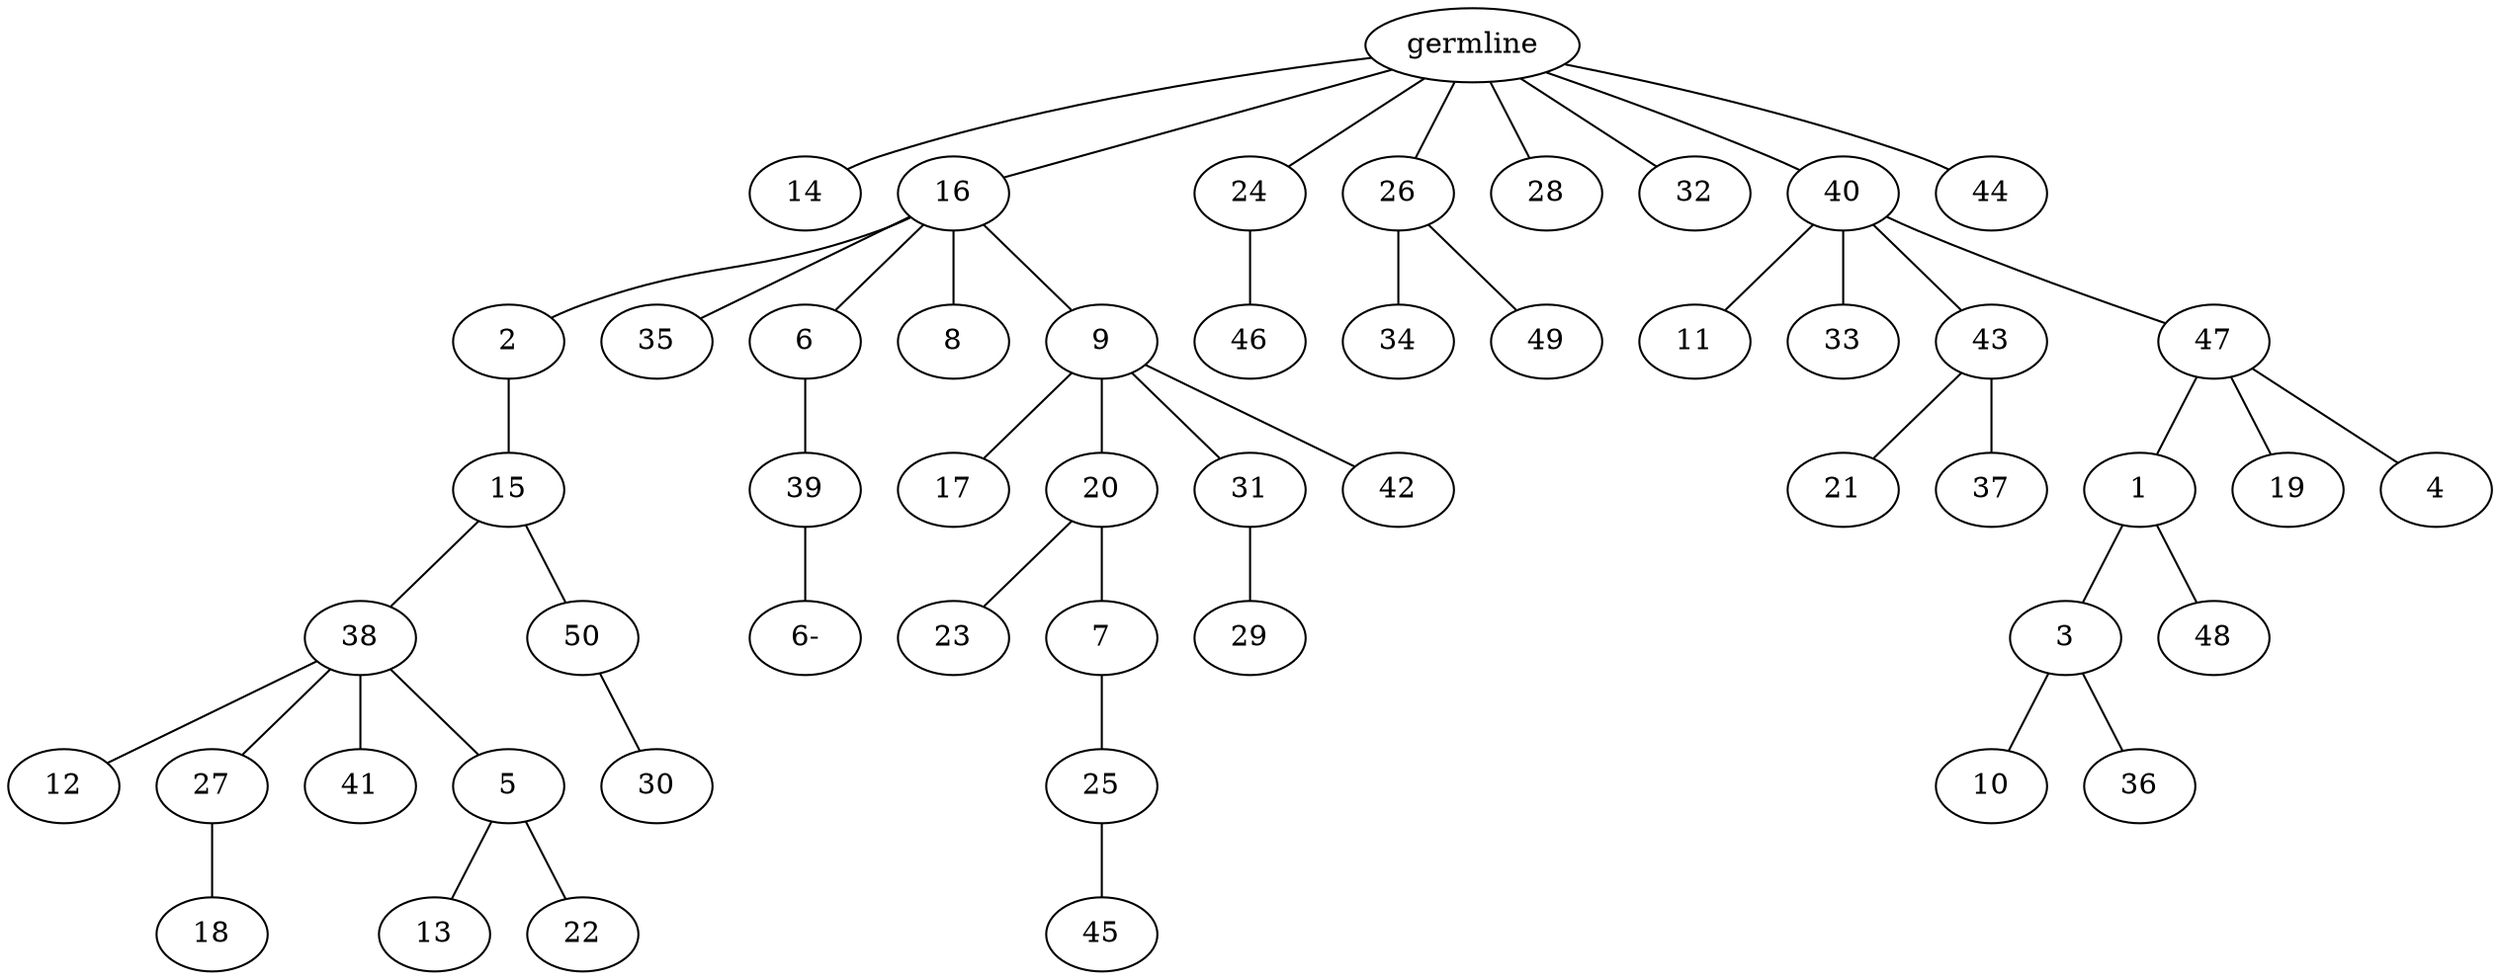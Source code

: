 graph tree {
    "140548531242992" [label="germline"];
    "140548531076976" [label="14"];
    "140548531076016" [label="16"];
    "140548531074480" [label="2"];
    "140548531076880" [label="15"];
    "140548530915312" [label="38"];
    "140548530916656" [label="12"];
    "140548530916464" [label="27"];
    "140548530916080" [label="18"];
    "140548530916368" [label="41"];
    "140548530916176" [label="5"];
    "140548530916032" [label="13"];
    "140548530917184" [label="22"];
    "140548530915984" [label="50"];
    "140548530914928" [label="30"];
    "140548531077024" [label="35"];
    "140548531076448" [label="6"];
    "140548530917136" [label="39"];
    "140548530964992" [label="6-"];
    "140548531074432" [label="8"];
    "140548531076736" [label="9"];
    "140548530917232" [label="17"];
    "140548530916848" [label="20"];
    "140548530915264" [label="23"];
    "140548530913392" [label="7"];
    "140548530916944" [label="25"];
    "140548530964560" [label="45"];
    "140548530915792" [label="31"];
    "140548530915840" [label="29"];
    "140548531112928" [label="42"];
    "140548531074048" [label="24"];
    "140548531112256" [label="46"];
    "140548531077072" [label="26"];
    "140548530915888" [label="34"];
    "140548530915408" [label="49"];
    "140548531076208" [label="28"];
    "140548530827712" [label="32"];
    "140548531076832" [label="40"];
    "140548531242752" [label="11"];
    "140548531564256" [label="33"];
    "140548531610096" [label="43"];
    "140548531242704" [label="21"];
    "140548531243328" [label="37"];
    "140548531200544" [label="47"];
    "140548531584112" [label="1"];
    "140548531242608" [label="3"];
    "140548531601312" [label="10"];
    "140548531597712" [label="36"];
    "140548531241168" [label="48"];
    "140548531152064" [label="19"];
    "140548531153408" [label="4"];
    "140548531073952" [label="44"];
    "140548531242992" -- "140548531076976";
    "140548531242992" -- "140548531076016";
    "140548531242992" -- "140548531074048";
    "140548531242992" -- "140548531077072";
    "140548531242992" -- "140548531076208";
    "140548531242992" -- "140548530827712";
    "140548531242992" -- "140548531076832";
    "140548531242992" -- "140548531073952";
    "140548531076016" -- "140548531074480";
    "140548531076016" -- "140548531077024";
    "140548531076016" -- "140548531076448";
    "140548531076016" -- "140548531074432";
    "140548531076016" -- "140548531076736";
    "140548531074480" -- "140548531076880";
    "140548531076880" -- "140548530915312";
    "140548531076880" -- "140548530915984";
    "140548530915312" -- "140548530916656";
    "140548530915312" -- "140548530916464";
    "140548530915312" -- "140548530916368";
    "140548530915312" -- "140548530916176";
    "140548530916464" -- "140548530916080";
    "140548530916176" -- "140548530916032";
    "140548530916176" -- "140548530917184";
    "140548530915984" -- "140548530914928";
    "140548531076448" -- "140548530917136";
    "140548530917136" -- "140548530964992";
    "140548531076736" -- "140548530917232";
    "140548531076736" -- "140548530916848";
    "140548531076736" -- "140548530915792";
    "140548531076736" -- "140548531112928";
    "140548530916848" -- "140548530915264";
    "140548530916848" -- "140548530913392";
    "140548530913392" -- "140548530916944";
    "140548530916944" -- "140548530964560";
    "140548530915792" -- "140548530915840";
    "140548531074048" -- "140548531112256";
    "140548531077072" -- "140548530915888";
    "140548531077072" -- "140548530915408";
    "140548531076832" -- "140548531242752";
    "140548531076832" -- "140548531564256";
    "140548531076832" -- "140548531610096";
    "140548531076832" -- "140548531200544";
    "140548531610096" -- "140548531242704";
    "140548531610096" -- "140548531243328";
    "140548531200544" -- "140548531584112";
    "140548531200544" -- "140548531152064";
    "140548531200544" -- "140548531153408";
    "140548531584112" -- "140548531242608";
    "140548531584112" -- "140548531241168";
    "140548531242608" -- "140548531601312";
    "140548531242608" -- "140548531597712";
}
